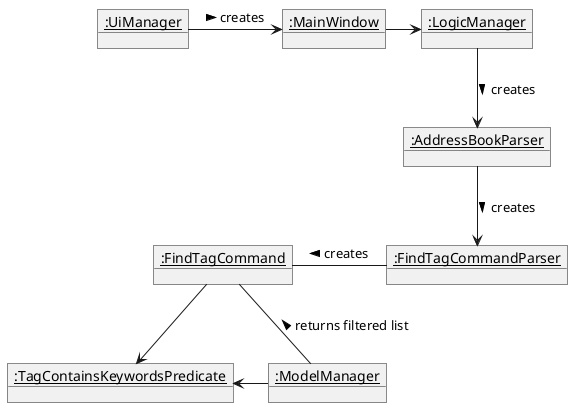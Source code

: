 @startuml
object "<u>:UiManager" as UiManager
object "<u>:MainWindow" as MainWindow
object "<u>:LogicManager" as LogicManager
object "<u>:AddressBookParser" as AddressBookParser
object "<u>:FindTagCommandParser" as FindTagCommandParser
object "<u>:FindTagCommand" as FindTagCommand
object "<u>:TagContainsKeywordsPredicate" as TagContainsKeywordsPredicate
object "<u>:ModelManager" as ModelManager

UiManager -> MainWindow : creates >
MainWindow -> LogicManager
LogicManager --> AddressBookParser : creates >
AddressBookParser --> FindTagCommandParser : creates >
FindTagCommand - FindTagCommandParser : creates <
FindTagCommand --> TagContainsKeywordsPredicate
FindTagCommand -- ModelManager : returns filtered list <
TagContainsKeywordsPredicate <- ModelManager
@enduml
